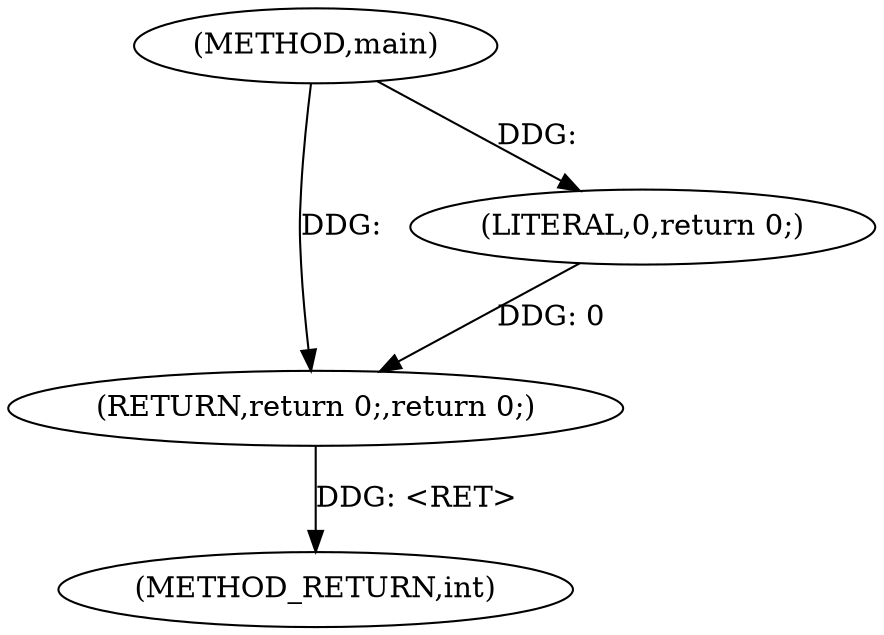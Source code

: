 digraph "main" {  
"1000213" [label = "(METHOD,main)" ]
"1000217" [label = "(METHOD_RETURN,int)" ]
"1000215" [label = "(RETURN,return 0;,return 0;)" ]
"1000216" [label = "(LITERAL,0,return 0;)" ]
  "1000215" -> "1000217"  [ label = "DDG: <RET>"] 
  "1000216" -> "1000215"  [ label = "DDG: 0"] 
  "1000213" -> "1000215"  [ label = "DDG: "] 
  "1000213" -> "1000216"  [ label = "DDG: "] 
}
